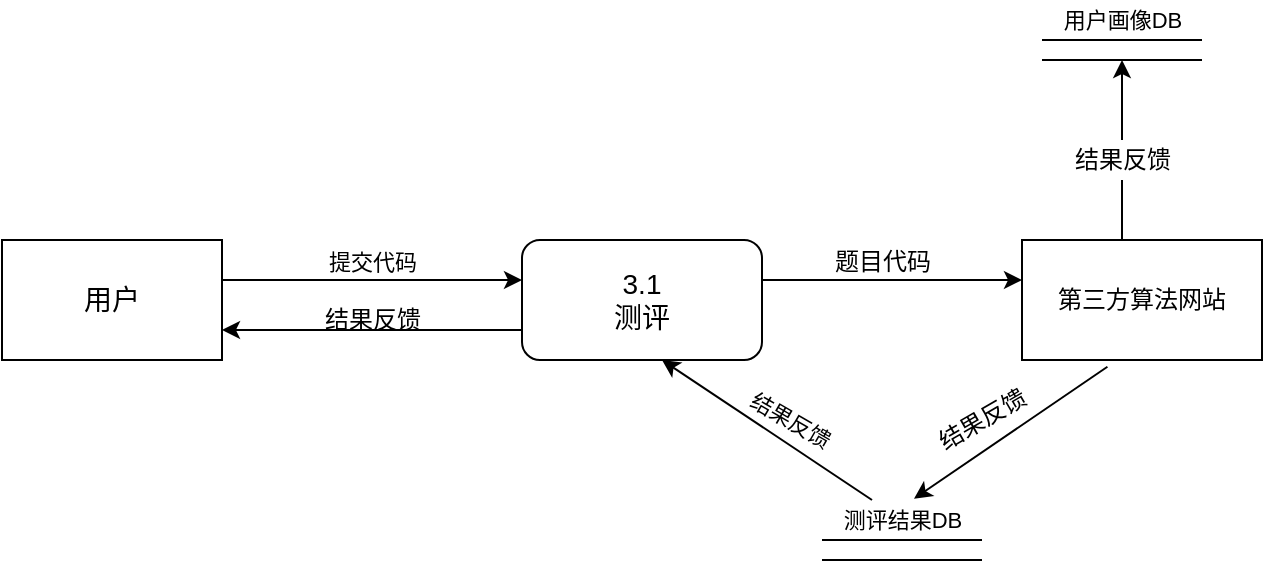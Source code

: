 <mxfile version="17.1.5" type="github">
  <diagram id="5yjb5HcBnNFBzt9twdD1" name="第 1 页">
    <mxGraphModel dx="782" dy="428" grid="1" gridSize="10" guides="1" tooltips="1" connect="1" arrows="1" fold="1" page="1" pageScale="1" pageWidth="827" pageHeight="1169" math="0" shadow="0">
      <root>
        <mxCell id="0" />
        <mxCell id="1" parent="0" />
        <mxCell id="mblNS2z2RDlKWH5d42fy-1" value="用户" style="rounded=0;whiteSpace=wrap;html=1;fontSize=14;" parent="1" vertex="1">
          <mxGeometry x="50" y="350" width="110" height="60" as="geometry" />
        </mxCell>
        <mxCell id="mblNS2z2RDlKWH5d42fy-2" value="" style="endArrow=classic;html=1;rounded=0;fontSize=14;" parent="1" edge="1">
          <mxGeometry width="50" height="50" relative="1" as="geometry">
            <mxPoint x="160" y="370" as="sourcePoint" />
            <mxPoint x="310" y="370" as="targetPoint" />
          </mxGeometry>
        </mxCell>
        <mxCell id="mblNS2z2RDlKWH5d42fy-3" value="&lt;font style=&quot;font-size: 11px&quot;&gt;提交代码&lt;/font&gt;" style="text;html=1;resizable=0;autosize=1;align=center;verticalAlign=middle;points=[];fillColor=none;strokeColor=none;rounded=0;fontSize=14;" parent="1" vertex="1">
          <mxGeometry x="205" y="350" width="60" height="20" as="geometry" />
        </mxCell>
        <mxCell id="mblNS2z2RDlKWH5d42fy-4" value="3.1&lt;br&gt;测评" style="rounded=1;whiteSpace=wrap;html=1;fontSize=14;" parent="1" vertex="1">
          <mxGeometry x="310" y="350" width="120" height="60" as="geometry" />
        </mxCell>
        <mxCell id="mblNS2z2RDlKWH5d42fy-5" value="" style="endArrow=classic;html=1;rounded=0;fontSize=14;" parent="1" edge="1">
          <mxGeometry width="50" height="50" relative="1" as="geometry">
            <mxPoint x="430" y="370" as="sourcePoint" />
            <mxPoint x="560" y="370" as="targetPoint" />
          </mxGeometry>
        </mxCell>
        <mxCell id="mblNS2z2RDlKWH5d42fy-6" value="&lt;span style=&quot;font-size: 12px&quot;&gt;题目代码&lt;/span&gt;" style="text;html=1;resizable=0;autosize=1;align=center;verticalAlign=middle;points=[];fillColor=none;strokeColor=none;rounded=0;fontSize=14;" parent="1" vertex="1">
          <mxGeometry x="460" y="350" width="60" height="20" as="geometry" />
        </mxCell>
        <mxCell id="mblNS2z2RDlKWH5d42fy-7" value="" style="endArrow=classic;html=1;rounded=0;fontSize=12;entryX=0.575;entryY=-0.033;entryDx=0;entryDy=0;entryPerimeter=0;exitX=0.356;exitY=1.056;exitDx=0;exitDy=0;exitPerimeter=0;" parent="1" source="mblNS2z2RDlKWH5d42fy-8" target="mblNS2z2RDlKWH5d42fy-14" edge="1">
          <mxGeometry width="50" height="50" relative="1" as="geometry">
            <mxPoint x="560" y="395" as="sourcePoint" />
            <mxPoint x="480" y="420" as="targetPoint" />
          </mxGeometry>
        </mxCell>
        <mxCell id="mblNS2z2RDlKWH5d42fy-8" value="第三方算法网站" style="rounded=0;whiteSpace=wrap;html=1;fontSize=12;" parent="1" vertex="1">
          <mxGeometry x="560" y="350" width="120" height="60" as="geometry" />
        </mxCell>
        <mxCell id="mblNS2z2RDlKWH5d42fy-11" value="结果反馈" style="text;html=1;resizable=0;autosize=1;align=center;verticalAlign=middle;points=[];fillColor=none;strokeColor=none;rounded=0;fontSize=12;rotation=-30;" parent="1" vertex="1">
          <mxGeometry x="510" y="430" width="60" height="20" as="geometry" />
        </mxCell>
        <mxCell id="mblNS2z2RDlKWH5d42fy-15" value="" style="group;rotation=0;" parent="1" vertex="1" connectable="0">
          <mxGeometry x="460" y="480" width="80" height="30" as="geometry" />
        </mxCell>
        <mxCell id="mblNS2z2RDlKWH5d42fy-12" value="" style="endArrow=none;html=1;rounded=0;fontSize=11;" parent="mblNS2z2RDlKWH5d42fy-15" edge="1">
          <mxGeometry width="50" height="50" relative="1" as="geometry">
            <mxPoint y="20" as="sourcePoint" />
            <mxPoint x="80" y="20" as="targetPoint" />
          </mxGeometry>
        </mxCell>
        <mxCell id="mblNS2z2RDlKWH5d42fy-13" value="" style="endArrow=none;html=1;rounded=0;fontSize=11;" parent="mblNS2z2RDlKWH5d42fy-15" edge="1">
          <mxGeometry width="50" height="50" relative="1" as="geometry">
            <mxPoint y="30" as="sourcePoint" />
            <mxPoint x="80" y="30" as="targetPoint" />
          </mxGeometry>
        </mxCell>
        <mxCell id="mblNS2z2RDlKWH5d42fy-14" value="测评结果DB" style="text;html=1;resizable=0;autosize=1;align=center;verticalAlign=middle;points=[];fillColor=none;strokeColor=none;rounded=0;fontSize=11;" parent="mblNS2z2RDlKWH5d42fy-15" vertex="1">
          <mxGeometry width="80" height="20" as="geometry" />
        </mxCell>
        <mxCell id="mblNS2z2RDlKWH5d42fy-17" value="结果反馈" style="text;html=1;resizable=0;autosize=1;align=center;verticalAlign=middle;points=[];fillColor=none;strokeColor=none;rounded=0;fontSize=11;rotation=30;" parent="1" vertex="1">
          <mxGeometry x="414" y="430" width="60" height="20" as="geometry" />
        </mxCell>
        <mxCell id="mblNS2z2RDlKWH5d42fy-24" value="" style="endArrow=classic;html=1;rounded=0;fontSize=12;" parent="1" source="mblNS2z2RDlKWH5d42fy-14" edge="1">
          <mxGeometry width="50" height="50" relative="1" as="geometry">
            <mxPoint x="330" y="460" as="sourcePoint" />
            <mxPoint x="380" y="410" as="targetPoint" />
          </mxGeometry>
        </mxCell>
        <mxCell id="mblNS2z2RDlKWH5d42fy-25" value="" style="endArrow=classic;html=1;rounded=0;fontSize=12;exitX=0;exitY=0.75;exitDx=0;exitDy=0;entryX=1;entryY=0.75;entryDx=0;entryDy=0;" parent="1" source="mblNS2z2RDlKWH5d42fy-4" target="mblNS2z2RDlKWH5d42fy-1" edge="1">
          <mxGeometry width="50" height="50" relative="1" as="geometry">
            <mxPoint x="110" y="440" as="sourcePoint" />
            <mxPoint x="160" y="390" as="targetPoint" />
          </mxGeometry>
        </mxCell>
        <mxCell id="mblNS2z2RDlKWH5d42fy-26" value="结果反馈" style="text;html=1;resizable=0;autosize=1;align=center;verticalAlign=middle;points=[];fillColor=none;strokeColor=none;rounded=0;fontSize=12;" parent="1" vertex="1">
          <mxGeometry x="205" y="380" width="60" height="20" as="geometry" />
        </mxCell>
        <mxCell id="jJSC-uXd-z4bDxFatFrh-1" value="" style="endArrow=classic;html=1;rounded=0;startArrow=none;" edge="1" parent="1" source="jJSC-uXd-z4bDxFatFrh-7">
          <mxGeometry width="50" height="50" relative="1" as="geometry">
            <mxPoint x="610" y="350" as="sourcePoint" />
            <mxPoint x="610" y="260" as="targetPoint" />
          </mxGeometry>
        </mxCell>
        <mxCell id="jJSC-uXd-z4bDxFatFrh-6" value="" style="group" vertex="1" connectable="0" parent="1">
          <mxGeometry x="570" y="230" width="80" height="30" as="geometry" />
        </mxCell>
        <mxCell id="jJSC-uXd-z4bDxFatFrh-3" value="" style="endArrow=none;html=1;rounded=0;fontSize=11;" edge="1" parent="jJSC-uXd-z4bDxFatFrh-6">
          <mxGeometry width="50" height="50" relative="1" as="geometry">
            <mxPoint y="20" as="sourcePoint" />
            <mxPoint x="80" y="20" as="targetPoint" />
          </mxGeometry>
        </mxCell>
        <mxCell id="jJSC-uXd-z4bDxFatFrh-4" value="" style="endArrow=none;html=1;rounded=0;fontSize=11;" edge="1" parent="jJSC-uXd-z4bDxFatFrh-6">
          <mxGeometry width="50" height="50" relative="1" as="geometry">
            <mxPoint y="30" as="sourcePoint" />
            <mxPoint x="80" y="30" as="targetPoint" />
          </mxGeometry>
        </mxCell>
        <mxCell id="jJSC-uXd-z4bDxFatFrh-5" value="用户画像DB" style="text;html=1;resizable=0;autosize=1;align=center;verticalAlign=middle;points=[];fillColor=none;strokeColor=none;rounded=0;fontSize=11;" vertex="1" parent="jJSC-uXd-z4bDxFatFrh-6">
          <mxGeometry width="80" height="20" as="geometry" />
        </mxCell>
        <mxCell id="jJSC-uXd-z4bDxFatFrh-7" value="结果反馈" style="text;html=1;resizable=0;autosize=1;align=center;verticalAlign=middle;points=[];fillColor=none;strokeColor=none;rounded=0;fontSize=12;rotation=0;" vertex="1" parent="1">
          <mxGeometry x="580" y="300" width="60" height="20" as="geometry" />
        </mxCell>
        <mxCell id="jJSC-uXd-z4bDxFatFrh-8" value="" style="endArrow=none;html=1;rounded=0;" edge="1" parent="1" target="jJSC-uXd-z4bDxFatFrh-7">
          <mxGeometry width="50" height="50" relative="1" as="geometry">
            <mxPoint x="610" y="350" as="sourcePoint" />
            <mxPoint x="610" y="260" as="targetPoint" />
          </mxGeometry>
        </mxCell>
      </root>
    </mxGraphModel>
  </diagram>
</mxfile>
